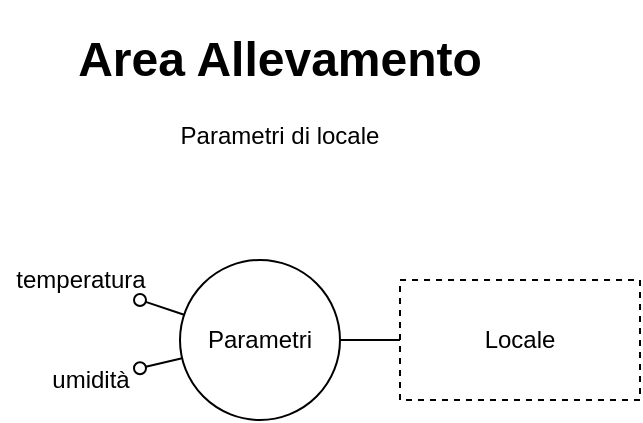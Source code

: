 <mxfile type="device" version="10.6.5"><diagram id="N1Xq1D6Nc3nUlCZ8s58u" name="Page-1"><mxGraphModel grid="1" dx="565" dy="876" gridSize="10" guides="1" tooltips="1" connect="1" arrows="1" fold="1" page="1" pageScale="1" pageWidth="1169" pageHeight="827" math="0" shadow="0"><root><mxCell id="0"/><mxCell id="1" parent="0"/><mxCell id="ltTmc5ZRIOaMAFfFT_qu-1" value="&lt;h1&gt;Area Allevamento&lt;/h1&gt;&lt;div&gt;Parametri di locale&lt;/div&gt;" parent="1" style="text;html=1;strokeColor=none;fillColor=none;spacing=5;spacingTop=-20;whiteSpace=wrap;overflow=hidden;rounded=0;align=center;" vertex="1"><mxGeometry as="geometry" x="490" y="20" width="220" height="120"/></mxCell><mxCell id="ltTmc5ZRIOaMAFfFT_qu-4" parent="1" style="rounded=1;orthogonalLoop=1;jettySize=auto;html=1;endArrow=none;endFill=0;" edge="1" source="ltTmc5ZRIOaMAFfFT_qu-2" target="ltTmc5ZRIOaMAFfFT_qu-3"><mxGeometry as="geometry" relative="1"/></mxCell><mxCell id="ltTmc5ZRIOaMAFfFT_qu-2" value="Locale" parent="1" style="rounded=0;whiteSpace=wrap;html=1;align=center;dashed=1;" vertex="1"><mxGeometry as="geometry" x="660" y="150" width="120" height="60"/></mxCell><mxCell id="ltTmc5ZRIOaMAFfFT_qu-8" parent="1" style="edgeStyle=none;rounded=1;orthogonalLoop=1;jettySize=auto;html=1;endArrow=oval;endFill=0;" edge="1" source="ltTmc5ZRIOaMAFfFT_qu-3" target="ltTmc5ZRIOaMAFfFT_qu-6"><mxGeometry as="geometry" relative="1"/></mxCell><mxCell id="ltTmc5ZRIOaMAFfFT_qu-9" parent="1" style="edgeStyle=none;rounded=1;orthogonalLoop=1;jettySize=auto;html=1;endArrow=oval;endFill=0;" edge="1" source="ltTmc5ZRIOaMAFfFT_qu-3" target="ltTmc5ZRIOaMAFfFT_qu-7"><mxGeometry as="geometry" relative="1"/></mxCell><mxCell id="ltTmc5ZRIOaMAFfFT_qu-3" value="Parametri" parent="1" style="ellipse;whiteSpace=wrap;html=1;aspect=fixed;align=center;" vertex="1"><mxGeometry as="geometry" x="550" y="140" width="80" height="80"/></mxCell><mxCell id="ltTmc5ZRIOaMAFfFT_qu-6" value="temperatura&lt;br&gt;" parent="1" style="text;html=1;resizable=0;points=[];autosize=1;align=center;verticalAlign=top;spacingTop=-4;" vertex="1"><mxGeometry as="geometry" x="460" y="140" width="80" height="20"/></mxCell><mxCell id="ltTmc5ZRIOaMAFfFT_qu-7" value="umidità&lt;br&gt;" parent="1" style="text;html=1;resizable=0;points=[];autosize=1;align=center;verticalAlign=top;spacingTop=-4;" vertex="1"><mxGeometry as="geometry" x="480" y="190" width="50" height="20"/></mxCell></root></mxGraphModel></diagram></mxfile>